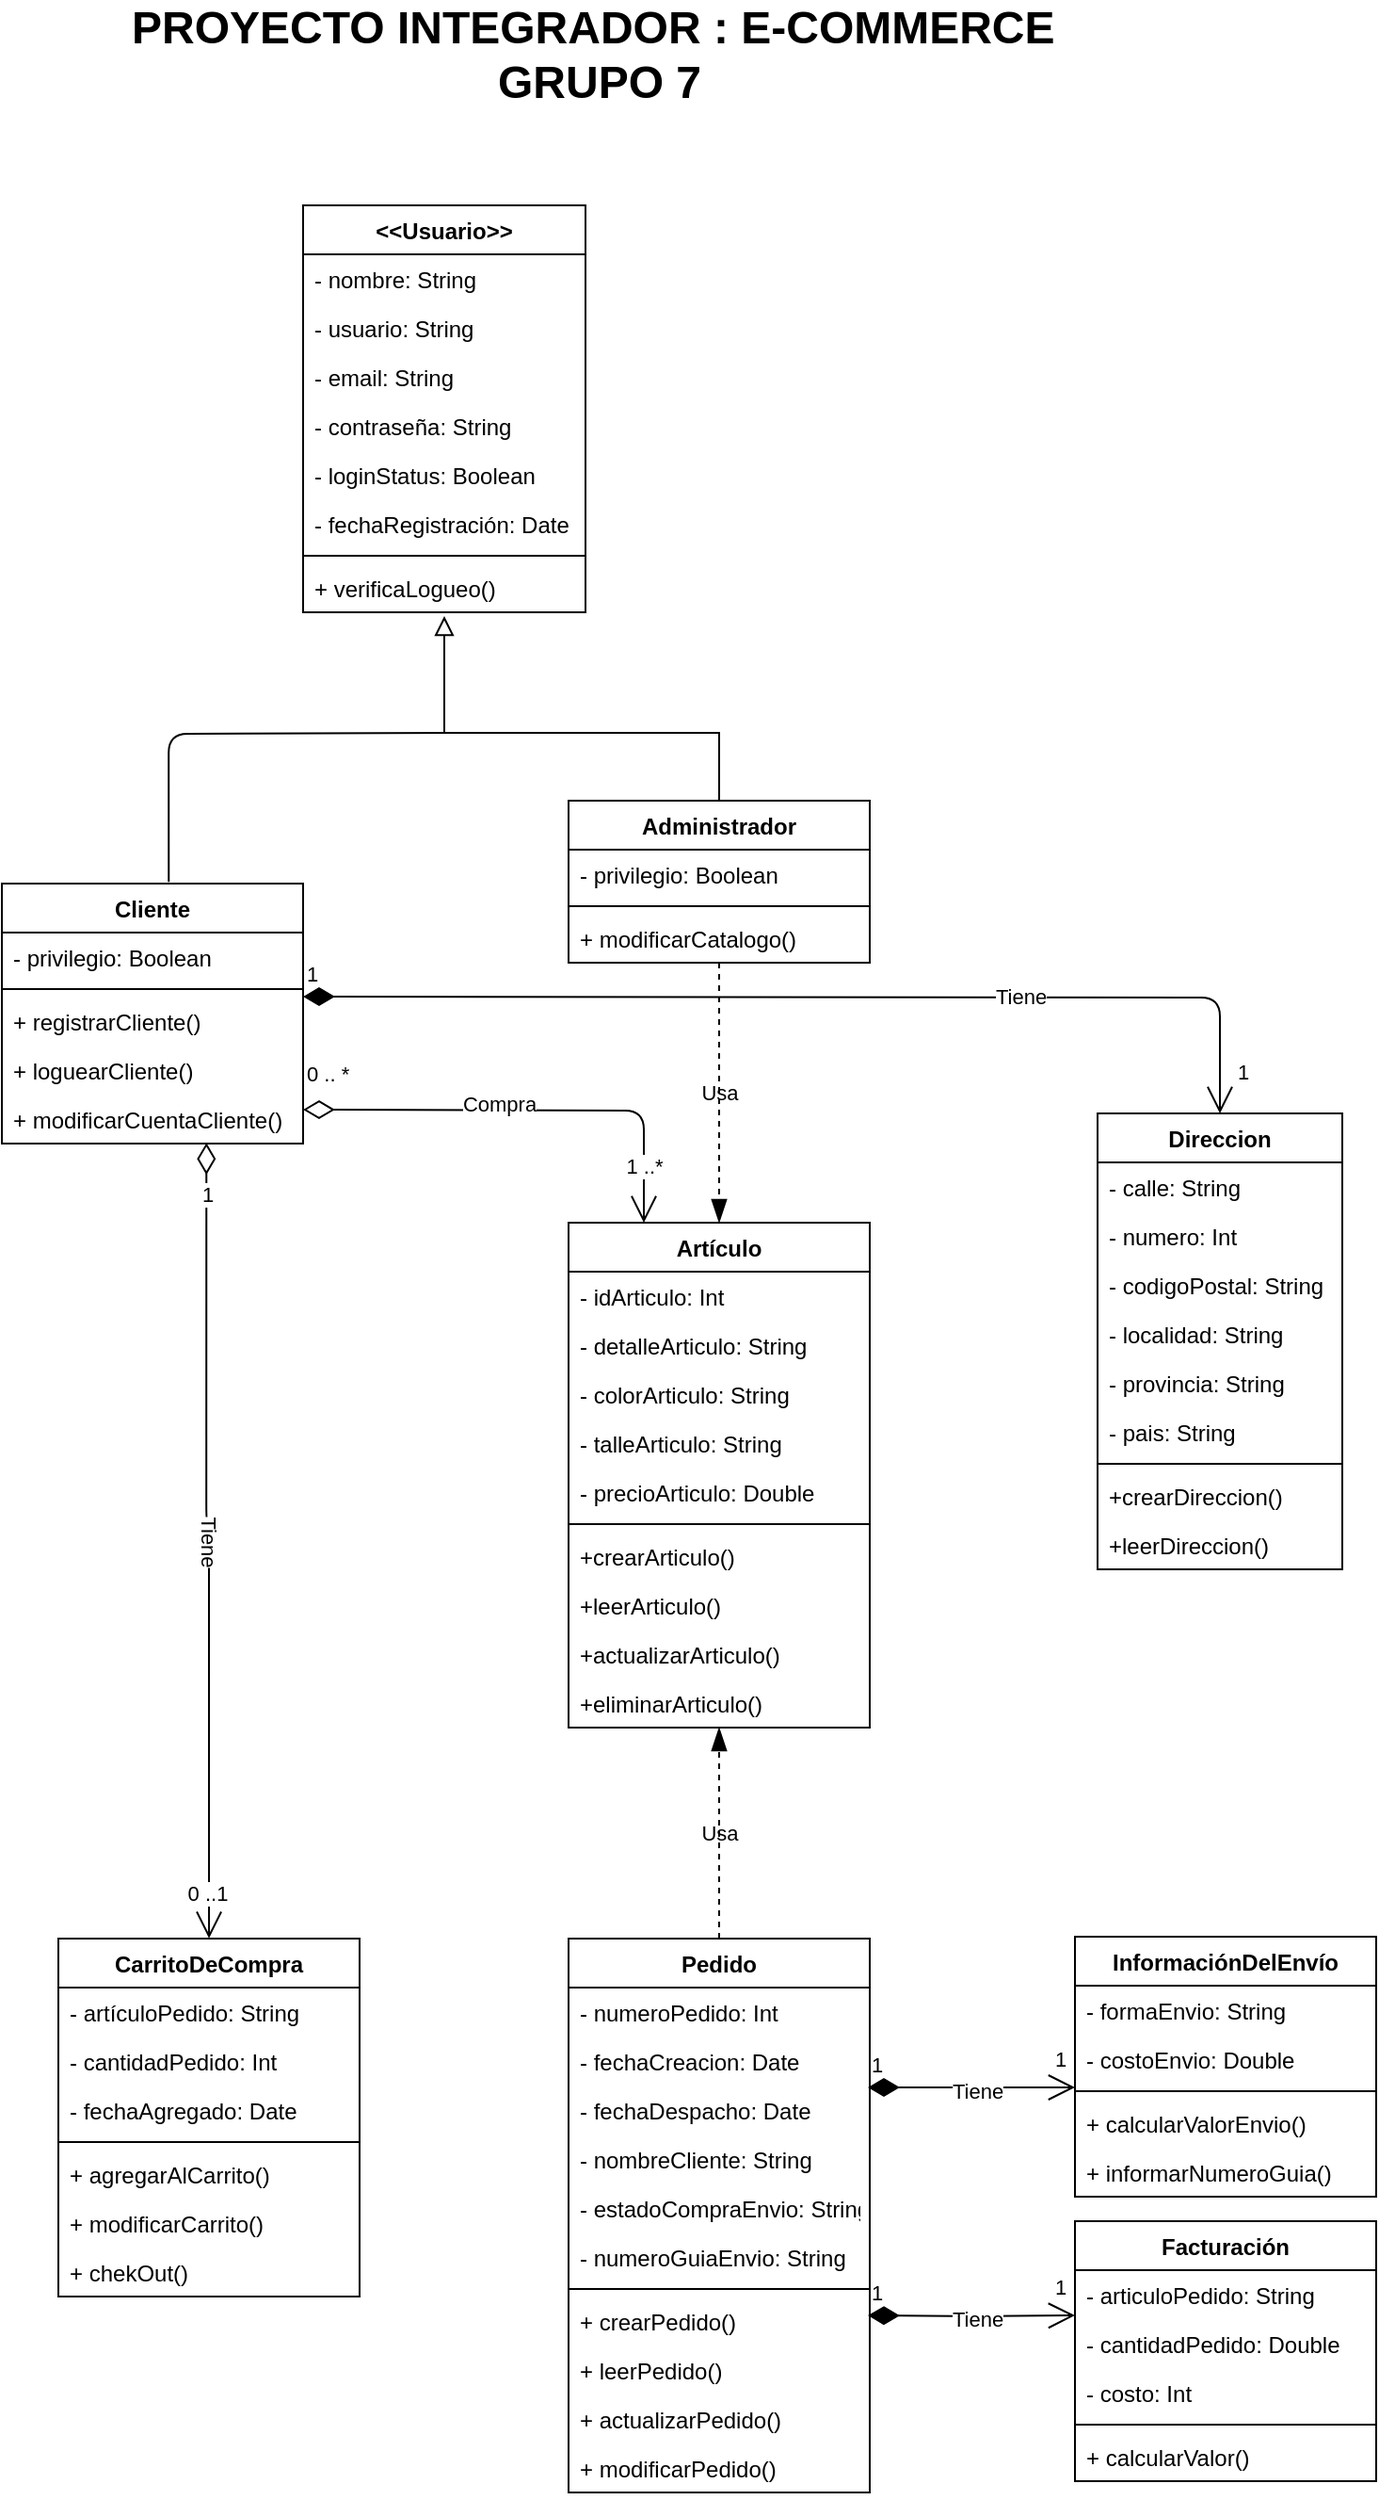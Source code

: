 <mxfile version="12.5.4" type="device"><diagram id="ciMFd6_CBrnLsRwzJrKy" name="Page-1"><mxGraphModel dx="723" dy="1201" grid="1" gridSize="10" guides="1" tooltips="1" connect="1" arrows="1" fold="1" page="1" pageScale="1" pageWidth="1169" pageHeight="826" math="0" shadow="0"><root><mxCell id="0"/><mxCell id="1" parent="0"/><mxCell id="z8vjfmseeXn0USBV1nfo-12" value="Cliente" style="swimlane;fontStyle=1;align=center;verticalAlign=top;childLayout=stackLayout;horizontal=1;startSize=26;horizontalStack=0;resizeParent=1;resizeParentMax=0;resizeLast=0;collapsible=1;marginBottom=0;" parent="1" vertex="1"><mxGeometry x="260" y="-200" width="160" height="138" as="geometry"/></mxCell><mxCell id="z8vjfmseeXn0USBV1nfo-16" value="- privilegio: Boolean" style="text;strokeColor=none;fillColor=none;align=left;verticalAlign=top;spacingLeft=4;spacingRight=4;overflow=hidden;rotatable=0;points=[[0,0.5],[1,0.5]];portConstraint=eastwest;" parent="z8vjfmseeXn0USBV1nfo-12" vertex="1"><mxGeometry y="26" width="160" height="26" as="geometry"/></mxCell><mxCell id="z8vjfmseeXn0USBV1nfo-14" value="" style="line;strokeWidth=1;fillColor=none;align=left;verticalAlign=middle;spacingTop=-1;spacingLeft=3;spacingRight=3;rotatable=0;labelPosition=right;points=[];portConstraint=eastwest;" parent="z8vjfmseeXn0USBV1nfo-12" vertex="1"><mxGeometry y="52" width="160" height="8" as="geometry"/></mxCell><mxCell id="z8vjfmseeXn0USBV1nfo-15" value="+ registrarCliente()" style="text;strokeColor=none;fillColor=none;align=left;verticalAlign=top;spacingLeft=4;spacingRight=4;overflow=hidden;rotatable=0;points=[[0,0.5],[1,0.5]];portConstraint=eastwest;" parent="z8vjfmseeXn0USBV1nfo-12" vertex="1"><mxGeometry y="60" width="160" height="26" as="geometry"/></mxCell><mxCell id="gzXGclxdogw32uuu3xl3-41" value="+ loguearCliente()" style="text;strokeColor=none;fillColor=none;align=left;verticalAlign=top;spacingLeft=4;spacingRight=4;overflow=hidden;rotatable=0;points=[[0,0.5],[1,0.5]];portConstraint=eastwest;" parent="z8vjfmseeXn0USBV1nfo-12" vertex="1"><mxGeometry y="86" width="160" height="26" as="geometry"/></mxCell><mxCell id="z8vjfmseeXn0USBV1nfo-21" value="+ modificarCuentaCliente()" style="text;strokeColor=none;fillColor=none;align=left;verticalAlign=top;spacingLeft=4;spacingRight=4;overflow=hidden;rotatable=0;points=[[0,0.5],[1,0.5]];portConstraint=eastwest;" parent="z8vjfmseeXn0USBV1nfo-12" vertex="1"><mxGeometry y="112" width="160" height="26" as="geometry"/></mxCell><mxCell id="z8vjfmseeXn0USBV1nfo-22" value="Administrador" style="swimlane;fontStyle=1;align=center;verticalAlign=top;childLayout=stackLayout;horizontal=1;startSize=26;horizontalStack=0;resizeParent=1;resizeParentMax=0;resizeLast=0;collapsible=1;marginBottom=0;" parent="1" vertex="1"><mxGeometry x="561" y="-244" width="160" height="86" as="geometry"/></mxCell><mxCell id="z8vjfmseeXn0USBV1nfo-23" value="- privilegio: Boolean" style="text;strokeColor=none;fillColor=none;align=left;verticalAlign=top;spacingLeft=4;spacingRight=4;overflow=hidden;rotatable=0;points=[[0,0.5],[1,0.5]];portConstraint=eastwest;" parent="z8vjfmseeXn0USBV1nfo-22" vertex="1"><mxGeometry y="26" width="160" height="26" as="geometry"/></mxCell><mxCell id="z8vjfmseeXn0USBV1nfo-24" value="" style="line;strokeWidth=1;fillColor=none;align=left;verticalAlign=middle;spacingTop=-1;spacingLeft=3;spacingRight=3;rotatable=0;labelPosition=right;points=[];portConstraint=eastwest;" parent="z8vjfmseeXn0USBV1nfo-22" vertex="1"><mxGeometry y="52" width="160" height="8" as="geometry"/></mxCell><mxCell id="z8vjfmseeXn0USBV1nfo-25" value="+ modificarCatalogo()" style="text;strokeColor=none;fillColor=none;align=left;verticalAlign=top;spacingLeft=4;spacingRight=4;overflow=hidden;rotatable=0;points=[[0,0.5],[1,0.5]];portConstraint=eastwest;" parent="z8vjfmseeXn0USBV1nfo-22" vertex="1"><mxGeometry y="60" width="160" height="26" as="geometry"/></mxCell><mxCell id="z8vjfmseeXn0USBV1nfo-27" value="Pedido" style="swimlane;fontStyle=1;align=center;verticalAlign=top;childLayout=stackLayout;horizontal=1;startSize=26;horizontalStack=0;resizeParent=1;resizeParentMax=0;resizeLast=0;collapsible=1;marginBottom=0;" parent="1" vertex="1"><mxGeometry x="561" y="360" width="160" height="294" as="geometry"/></mxCell><mxCell id="z8vjfmseeXn0USBV1nfo-28" value="- numeroPedido: Int" style="text;strokeColor=none;fillColor=none;align=left;verticalAlign=top;spacingLeft=4;spacingRight=4;overflow=hidden;rotatable=0;points=[[0,0.5],[1,0.5]];portConstraint=eastwest;" parent="z8vjfmseeXn0USBV1nfo-27" vertex="1"><mxGeometry y="26" width="160" height="26" as="geometry"/></mxCell><mxCell id="z8vjfmseeXn0USBV1nfo-31" value="- fechaCreacion: Date" style="text;strokeColor=none;fillColor=none;align=left;verticalAlign=top;spacingLeft=4;spacingRight=4;overflow=hidden;rotatable=0;points=[[0,0.5],[1,0.5]];portConstraint=eastwest;" parent="z8vjfmseeXn0USBV1nfo-27" vertex="1"><mxGeometry y="52" width="160" height="26" as="geometry"/></mxCell><mxCell id="z8vjfmseeXn0USBV1nfo-32" value="- fechaDespacho: Date" style="text;strokeColor=none;fillColor=none;align=left;verticalAlign=top;spacingLeft=4;spacingRight=4;overflow=hidden;rotatable=0;points=[[0,0.5],[1,0.5]];portConstraint=eastwest;" parent="z8vjfmseeXn0USBV1nfo-27" vertex="1"><mxGeometry y="78" width="160" height="26" as="geometry"/></mxCell><mxCell id="z8vjfmseeXn0USBV1nfo-33" value="- nombreCliente: String" style="text;strokeColor=none;fillColor=none;align=left;verticalAlign=top;spacingLeft=4;spacingRight=4;overflow=hidden;rotatable=0;points=[[0,0.5],[1,0.5]];portConstraint=eastwest;" parent="z8vjfmseeXn0USBV1nfo-27" vertex="1"><mxGeometry y="104" width="160" height="26" as="geometry"/></mxCell><mxCell id="z8vjfmseeXn0USBV1nfo-34" value="- estadoCompraEnvio: String" style="text;strokeColor=none;fillColor=none;align=left;verticalAlign=top;spacingLeft=4;spacingRight=4;overflow=hidden;rotatable=0;points=[[0,0.5],[1,0.5]];portConstraint=eastwest;" parent="z8vjfmseeXn0USBV1nfo-27" vertex="1"><mxGeometry y="130" width="160" height="26" as="geometry"/></mxCell><mxCell id="z8vjfmseeXn0USBV1nfo-35" value="- numeroGuiaEnvio: String" style="text;strokeColor=none;fillColor=none;align=left;verticalAlign=top;spacingLeft=4;spacingRight=4;overflow=hidden;rotatable=0;points=[[0,0.5],[1,0.5]];portConstraint=eastwest;" parent="z8vjfmseeXn0USBV1nfo-27" vertex="1"><mxGeometry y="156" width="160" height="26" as="geometry"/></mxCell><mxCell id="z8vjfmseeXn0USBV1nfo-29" value="" style="line;strokeWidth=1;fillColor=none;align=left;verticalAlign=middle;spacingTop=-1;spacingLeft=3;spacingRight=3;rotatable=0;labelPosition=right;points=[];portConstraint=eastwest;" parent="z8vjfmseeXn0USBV1nfo-27" vertex="1"><mxGeometry y="182" width="160" height="8" as="geometry"/></mxCell><mxCell id="z8vjfmseeXn0USBV1nfo-30" value="+ crearPedido()" style="text;strokeColor=none;fillColor=none;align=left;verticalAlign=top;spacingLeft=4;spacingRight=4;overflow=hidden;rotatable=0;points=[[0,0.5],[1,0.5]];portConstraint=eastwest;" parent="z8vjfmseeXn0USBV1nfo-27" vertex="1"><mxGeometry y="190" width="160" height="26" as="geometry"/></mxCell><mxCell id="oRKr5D76YfQL9CyraVDA-19" value="+ leerPedido()" style="text;strokeColor=none;fillColor=none;align=left;verticalAlign=top;spacingLeft=4;spacingRight=4;overflow=hidden;rotatable=0;points=[[0,0.5],[1,0.5]];portConstraint=eastwest;" vertex="1" parent="z8vjfmseeXn0USBV1nfo-27"><mxGeometry y="216" width="160" height="26" as="geometry"/></mxCell><mxCell id="oRKr5D76YfQL9CyraVDA-20" value="+ actualizarPedido()" style="text;strokeColor=none;fillColor=none;align=left;verticalAlign=top;spacingLeft=4;spacingRight=4;overflow=hidden;rotatable=0;points=[[0,0.5],[1,0.5]];portConstraint=eastwest;" vertex="1" parent="z8vjfmseeXn0USBV1nfo-27"><mxGeometry y="242" width="160" height="26" as="geometry"/></mxCell><mxCell id="oRKr5D76YfQL9CyraVDA-21" value="+ modificarPedido()" style="text;strokeColor=none;fillColor=none;align=left;verticalAlign=top;spacingLeft=4;spacingRight=4;overflow=hidden;rotatable=0;points=[[0,0.5],[1,0.5]];portConstraint=eastwest;" vertex="1" parent="z8vjfmseeXn0USBV1nfo-27"><mxGeometry y="268" width="160" height="26" as="geometry"/></mxCell><mxCell id="z8vjfmseeXn0USBV1nfo-36" value="InformaciónDelEnvío" style="swimlane;fontStyle=1;align=center;verticalAlign=top;childLayout=stackLayout;horizontal=1;startSize=26;horizontalStack=0;resizeParent=1;resizeParentMax=0;resizeLast=0;collapsible=1;marginBottom=0;" parent="1" vertex="1"><mxGeometry x="830" y="358.95" width="160" height="138" as="geometry"/></mxCell><mxCell id="z8vjfmseeXn0USBV1nfo-40" value="- formaEnvio: String" style="text;strokeColor=none;fillColor=none;align=left;verticalAlign=top;spacingLeft=4;spacingRight=4;overflow=hidden;rotatable=0;points=[[0,0.5],[1,0.5]];portConstraint=eastwest;" parent="z8vjfmseeXn0USBV1nfo-36" vertex="1"><mxGeometry y="26" width="160" height="26" as="geometry"/></mxCell><mxCell id="z8vjfmseeXn0USBV1nfo-41" value="- costoEnvio: Double" style="text;strokeColor=none;fillColor=none;align=left;verticalAlign=top;spacingLeft=4;spacingRight=4;overflow=hidden;rotatable=0;points=[[0,0.5],[1,0.5]];portConstraint=eastwest;" parent="z8vjfmseeXn0USBV1nfo-36" vertex="1"><mxGeometry y="52" width="160" height="26" as="geometry"/></mxCell><mxCell id="z8vjfmseeXn0USBV1nfo-38" value="" style="line;strokeWidth=1;fillColor=none;align=left;verticalAlign=middle;spacingTop=-1;spacingLeft=3;spacingRight=3;rotatable=0;labelPosition=right;points=[];portConstraint=eastwest;" parent="z8vjfmseeXn0USBV1nfo-36" vertex="1"><mxGeometry y="78" width="160" height="8" as="geometry"/></mxCell><mxCell id="z8vjfmseeXn0USBV1nfo-39" value="+ calcularValorEnvio()" style="text;strokeColor=none;fillColor=none;align=left;verticalAlign=top;spacingLeft=4;spacingRight=4;overflow=hidden;rotatable=0;points=[[0,0.5],[1,0.5]];portConstraint=eastwest;" parent="z8vjfmseeXn0USBV1nfo-36" vertex="1"><mxGeometry y="86" width="160" height="26" as="geometry"/></mxCell><mxCell id="gzXGclxdogw32uuu3xl3-47" value="+ informarNumeroGuia()" style="text;strokeColor=none;fillColor=none;align=left;verticalAlign=top;spacingLeft=4;spacingRight=4;overflow=hidden;rotatable=0;points=[[0,0.5],[1,0.5]];portConstraint=eastwest;" parent="z8vjfmseeXn0USBV1nfo-36" vertex="1"><mxGeometry y="112" width="160" height="26" as="geometry"/></mxCell><mxCell id="z8vjfmseeXn0USBV1nfo-43" value="Facturación" style="swimlane;fontStyle=1;align=center;verticalAlign=top;childLayout=stackLayout;horizontal=1;startSize=26;horizontalStack=0;resizeParent=1;resizeParentMax=0;resizeLast=0;collapsible=1;marginBottom=0;" parent="1" vertex="1"><mxGeometry x="830" y="510" width="160" height="138" as="geometry"/></mxCell><mxCell id="z8vjfmseeXn0USBV1nfo-47" value="- articuloPedido: String" style="text;strokeColor=none;fillColor=none;align=left;verticalAlign=top;spacingLeft=4;spacingRight=4;overflow=hidden;rotatable=0;points=[[0,0.5],[1,0.5]];portConstraint=eastwest;" parent="z8vjfmseeXn0USBV1nfo-43" vertex="1"><mxGeometry y="26" width="160" height="26" as="geometry"/></mxCell><mxCell id="z8vjfmseeXn0USBV1nfo-48" value="- cantidadPedido: Double" style="text;strokeColor=none;fillColor=none;align=left;verticalAlign=top;spacingLeft=4;spacingRight=4;overflow=hidden;rotatable=0;points=[[0,0.5],[1,0.5]];portConstraint=eastwest;" parent="z8vjfmseeXn0USBV1nfo-43" vertex="1"><mxGeometry y="52" width="160" height="26" as="geometry"/></mxCell><mxCell id="z8vjfmseeXn0USBV1nfo-49" value="- costo: Int" style="text;strokeColor=none;fillColor=none;align=left;verticalAlign=top;spacingLeft=4;spacingRight=4;overflow=hidden;rotatable=0;points=[[0,0.5],[1,0.5]];portConstraint=eastwest;" parent="z8vjfmseeXn0USBV1nfo-43" vertex="1"><mxGeometry y="78" width="160" height="26" as="geometry"/></mxCell><mxCell id="z8vjfmseeXn0USBV1nfo-45" value="" style="line;strokeWidth=1;fillColor=none;align=left;verticalAlign=middle;spacingTop=-1;spacingLeft=3;spacingRight=3;rotatable=0;labelPosition=right;points=[];portConstraint=eastwest;" parent="z8vjfmseeXn0USBV1nfo-43" vertex="1"><mxGeometry y="104" width="160" height="8" as="geometry"/></mxCell><mxCell id="z8vjfmseeXn0USBV1nfo-46" value="+ calcularValor()" style="text;strokeColor=none;fillColor=none;align=left;verticalAlign=top;spacingLeft=4;spacingRight=4;overflow=hidden;rotatable=0;points=[[0,0.5],[1,0.5]];portConstraint=eastwest;" parent="z8vjfmseeXn0USBV1nfo-43" vertex="1"><mxGeometry y="112" width="160" height="26" as="geometry"/></mxCell><mxCell id="z8vjfmseeXn0USBV1nfo-51" value="CarritoDeCompra" style="swimlane;fontStyle=1;align=center;verticalAlign=top;childLayout=stackLayout;horizontal=1;startSize=26;horizontalStack=0;resizeParent=1;resizeParentMax=0;resizeLast=0;collapsible=1;marginBottom=0;" parent="1" vertex="1"><mxGeometry x="290" y="360" width="160" height="190" as="geometry"/></mxCell><mxCell id="z8vjfmseeXn0USBV1nfo-62" value="- artículoPedido: String" style="text;strokeColor=none;fillColor=none;align=left;verticalAlign=top;spacingLeft=4;spacingRight=4;overflow=hidden;rotatable=0;points=[[0,0.5],[1,0.5]];portConstraint=eastwest;" parent="z8vjfmseeXn0USBV1nfo-51" vertex="1"><mxGeometry y="26" width="160" height="26" as="geometry"/></mxCell><mxCell id="z8vjfmseeXn0USBV1nfo-63" value="- cantidadPedido: Int" style="text;strokeColor=none;fillColor=none;align=left;verticalAlign=top;spacingLeft=4;spacingRight=4;overflow=hidden;rotatable=0;points=[[0,0.5],[1,0.5]];portConstraint=eastwest;" parent="z8vjfmseeXn0USBV1nfo-51" vertex="1"><mxGeometry y="52" width="160" height="26" as="geometry"/></mxCell><mxCell id="z8vjfmseeXn0USBV1nfo-64" value="- fechaAgregado: Date " style="text;strokeColor=none;fillColor=none;align=left;verticalAlign=top;spacingLeft=4;spacingRight=4;overflow=hidden;rotatable=0;points=[[0,0.5],[1,0.5]];portConstraint=eastwest;" parent="z8vjfmseeXn0USBV1nfo-51" vertex="1"><mxGeometry y="78" width="160" height="26" as="geometry"/></mxCell><mxCell id="z8vjfmseeXn0USBV1nfo-53" value="" style="line;strokeWidth=1;fillColor=none;align=left;verticalAlign=middle;spacingTop=-1;spacingLeft=3;spacingRight=3;rotatable=0;labelPosition=right;points=[];portConstraint=eastwest;" parent="z8vjfmseeXn0USBV1nfo-51" vertex="1"><mxGeometry y="104" width="160" height="8" as="geometry"/></mxCell><mxCell id="z8vjfmseeXn0USBV1nfo-54" value="+ agregarAlCarrito()" style="text;strokeColor=none;fillColor=none;align=left;verticalAlign=top;spacingLeft=4;spacingRight=4;overflow=hidden;rotatable=0;points=[[0,0.5],[1,0.5]];portConstraint=eastwest;" parent="z8vjfmseeXn0USBV1nfo-51" vertex="1"><mxGeometry y="112" width="160" height="26" as="geometry"/></mxCell><mxCell id="z8vjfmseeXn0USBV1nfo-66" value="+ modificarCarrito()" style="text;strokeColor=none;fillColor=none;align=left;verticalAlign=top;spacingLeft=4;spacingRight=4;overflow=hidden;rotatable=0;points=[[0,0.5],[1,0.5]];portConstraint=eastwest;" parent="z8vjfmseeXn0USBV1nfo-51" vertex="1"><mxGeometry y="138" width="160" height="26" as="geometry"/></mxCell><mxCell id="z8vjfmseeXn0USBV1nfo-65" value="+ chekOut()" style="text;strokeColor=none;fillColor=none;align=left;verticalAlign=top;spacingLeft=4;spacingRight=4;overflow=hidden;rotatable=0;points=[[0,0.5],[1,0.5]];portConstraint=eastwest;" parent="z8vjfmseeXn0USBV1nfo-51" vertex="1"><mxGeometry y="164" width="160" height="26" as="geometry"/></mxCell><mxCell id="gzXGclxdogw32uuu3xl3-5" value="Direccion" style="swimlane;fontStyle=1;align=center;verticalAlign=top;childLayout=stackLayout;horizontal=1;startSize=26;horizontalStack=0;resizeParent=1;resizeParentMax=0;resizeLast=0;collapsible=1;marginBottom=0;" parent="1" vertex="1"><mxGeometry x="842" y="-78" width="130" height="242" as="geometry"/></mxCell><mxCell id="gzXGclxdogw32uuu3xl3-6" value="- calle: String" style="text;strokeColor=none;fillColor=none;align=left;verticalAlign=top;spacingLeft=4;spacingRight=4;overflow=hidden;rotatable=0;points=[[0,0.5],[1,0.5]];portConstraint=eastwest;" parent="gzXGclxdogw32uuu3xl3-5" vertex="1"><mxGeometry y="26" width="130" height="26" as="geometry"/></mxCell><mxCell id="gzXGclxdogw32uuu3xl3-9" value="- numero: Int" style="text;strokeColor=none;fillColor=none;align=left;verticalAlign=top;spacingLeft=4;spacingRight=4;overflow=hidden;rotatable=0;points=[[0,0.5],[1,0.5]];portConstraint=eastwest;" parent="gzXGclxdogw32uuu3xl3-5" vertex="1"><mxGeometry y="52" width="130" height="26" as="geometry"/></mxCell><mxCell id="gzXGclxdogw32uuu3xl3-10" value="- codigoPostal: String" style="text;strokeColor=none;fillColor=none;align=left;verticalAlign=top;spacingLeft=4;spacingRight=4;overflow=hidden;rotatable=0;points=[[0,0.5],[1,0.5]];portConstraint=eastwest;" parent="gzXGclxdogw32uuu3xl3-5" vertex="1"><mxGeometry y="78" width="130" height="26" as="geometry"/></mxCell><mxCell id="gzXGclxdogw32uuu3xl3-11" value="- localidad: String" style="text;strokeColor=none;fillColor=none;align=left;verticalAlign=top;spacingLeft=4;spacingRight=4;overflow=hidden;rotatable=0;points=[[0,0.5],[1,0.5]];portConstraint=eastwest;" parent="gzXGclxdogw32uuu3xl3-5" vertex="1"><mxGeometry y="104" width="130" height="26" as="geometry"/></mxCell><mxCell id="gzXGclxdogw32uuu3xl3-12" value="- provincia: String" style="text;strokeColor=none;fillColor=none;align=left;verticalAlign=top;spacingLeft=4;spacingRight=4;overflow=hidden;rotatable=0;points=[[0,0.5],[1,0.5]];portConstraint=eastwest;" parent="gzXGclxdogw32uuu3xl3-5" vertex="1"><mxGeometry y="130" width="130" height="26" as="geometry"/></mxCell><mxCell id="gzXGclxdogw32uuu3xl3-13" value="- pais: String" style="text;strokeColor=none;fillColor=none;align=left;verticalAlign=top;spacingLeft=4;spacingRight=4;overflow=hidden;rotatable=0;points=[[0,0.5],[1,0.5]];portConstraint=eastwest;" parent="gzXGclxdogw32uuu3xl3-5" vertex="1"><mxGeometry y="156" width="130" height="26" as="geometry"/></mxCell><mxCell id="gzXGclxdogw32uuu3xl3-7" value="" style="line;strokeWidth=1;fillColor=none;align=left;verticalAlign=middle;spacingTop=-1;spacingLeft=3;spacingRight=3;rotatable=0;labelPosition=right;points=[];portConstraint=eastwest;" parent="gzXGclxdogw32uuu3xl3-5" vertex="1"><mxGeometry y="182" width="130" height="8" as="geometry"/></mxCell><mxCell id="gzXGclxdogw32uuu3xl3-8" value="+crearDireccion()" style="text;strokeColor=none;fillColor=none;align=left;verticalAlign=top;spacingLeft=4;spacingRight=4;overflow=hidden;rotatable=0;points=[[0,0.5],[1,0.5]];portConstraint=eastwest;" parent="gzXGclxdogw32uuu3xl3-5" vertex="1"><mxGeometry y="190" width="130" height="26" as="geometry"/></mxCell><mxCell id="oRKr5D76YfQL9CyraVDA-13" value="+leerDireccion()" style="text;strokeColor=none;fillColor=none;align=left;verticalAlign=top;spacingLeft=4;spacingRight=4;overflow=hidden;rotatable=0;points=[[0,0.5],[1,0.5]];portConstraint=eastwest;" vertex="1" parent="gzXGclxdogw32uuu3xl3-5"><mxGeometry y="216" width="130" height="26" as="geometry"/></mxCell><mxCell id="gzXGclxdogw32uuu3xl3-18" value="Extends" style="endArrow=block;endSize=8;endFill=0;strokeColor=#000000;fontColor=none;shadow=0;horizontal=0;verticalAlign=top;labelBackgroundColor=none;noLabel=1;startSize=1;jumpStyle=none;rounded=0;" parent="1" source="z8vjfmseeXn0USBV1nfo-22" edge="1"><mxGeometry x="1" y="164" width="160" relative="1" as="geometry"><mxPoint x="386" y="141.579" as="sourcePoint"/><mxPoint x="495" y="-342" as="targetPoint"/><mxPoint x="-2" y="-1" as="offset"/><Array as="points"><mxPoint x="641" y="-280"/><mxPoint x="495" y="-280"/></Array></mxGeometry></mxCell><mxCell id="gzXGclxdogw32uuu3xl3-21" value="Artículo" style="swimlane;fontStyle=1;align=center;verticalAlign=top;childLayout=stackLayout;horizontal=1;startSize=26;horizontalStack=0;resizeParent=1;resizeParentMax=0;resizeLast=0;collapsible=1;marginBottom=0;fontColor=#000000;html=0;" parent="1" vertex="1"><mxGeometry x="561" y="-20" width="160" height="268" as="geometry"/></mxCell><mxCell id="gzXGclxdogw32uuu3xl3-22" value="- idArticulo: Int" style="text;strokeColor=none;fillColor=none;align=left;verticalAlign=top;spacingLeft=4;spacingRight=4;overflow=hidden;rotatable=0;points=[[0,0.5],[1,0.5]];portConstraint=eastwest;" parent="gzXGclxdogw32uuu3xl3-21" vertex="1"><mxGeometry y="26" width="160" height="26" as="geometry"/></mxCell><mxCell id="gzXGclxdogw32uuu3xl3-32" value="- detalleArticulo: String" style="text;strokeColor=none;fillColor=none;align=left;verticalAlign=top;spacingLeft=4;spacingRight=4;overflow=hidden;rotatable=0;points=[[0,0.5],[1,0.5]];portConstraint=eastwest;" parent="gzXGclxdogw32uuu3xl3-21" vertex="1"><mxGeometry y="52" width="160" height="26" as="geometry"/></mxCell><mxCell id="gzXGclxdogw32uuu3xl3-38" value="- colorArticulo: String" style="text;strokeColor=none;fillColor=none;align=left;verticalAlign=top;spacingLeft=4;spacingRight=4;overflow=hidden;rotatable=0;points=[[0,0.5],[1,0.5]];portConstraint=eastwest;" parent="gzXGclxdogw32uuu3xl3-21" vertex="1"><mxGeometry y="78" width="160" height="26" as="geometry"/></mxCell><mxCell id="gzXGclxdogw32uuu3xl3-37" value="- talleArticulo: String" style="text;strokeColor=none;fillColor=none;align=left;verticalAlign=top;spacingLeft=4;spacingRight=4;overflow=hidden;rotatable=0;points=[[0,0.5],[1,0.5]];portConstraint=eastwest;" parent="gzXGclxdogw32uuu3xl3-21" vertex="1"><mxGeometry y="104" width="160" height="26" as="geometry"/></mxCell><mxCell id="gzXGclxdogw32uuu3xl3-35" value="- precioArticulo: Double" style="text;strokeColor=none;fillColor=none;align=left;verticalAlign=top;spacingLeft=4;spacingRight=4;overflow=hidden;rotatable=0;points=[[0,0.5],[1,0.5]];portConstraint=eastwest;" parent="gzXGclxdogw32uuu3xl3-21" vertex="1"><mxGeometry y="130" width="160" height="26" as="geometry"/></mxCell><mxCell id="gzXGclxdogw32uuu3xl3-23" value="" style="line;strokeWidth=1;fillColor=none;align=left;verticalAlign=middle;spacingTop=-1;spacingLeft=3;spacingRight=3;rotatable=0;labelPosition=right;points=[];portConstraint=eastwest;" parent="gzXGclxdogw32uuu3xl3-21" vertex="1"><mxGeometry y="156" width="160" height="8" as="geometry"/></mxCell><mxCell id="oRKr5D76YfQL9CyraVDA-6" value="+crearArticulo()" style="text;strokeColor=none;fillColor=none;align=left;verticalAlign=top;spacingLeft=4;spacingRight=4;overflow=hidden;rotatable=0;points=[[0,0.5],[1,0.5]];portConstraint=eastwest;" vertex="1" parent="gzXGclxdogw32uuu3xl3-21"><mxGeometry y="164" width="160" height="26" as="geometry"/></mxCell><mxCell id="oRKr5D76YfQL9CyraVDA-7" value="+leerArticulo()" style="text;strokeColor=none;fillColor=none;align=left;verticalAlign=top;spacingLeft=4;spacingRight=4;overflow=hidden;rotatable=0;points=[[0,0.5],[1,0.5]];portConstraint=eastwest;" vertex="1" parent="gzXGclxdogw32uuu3xl3-21"><mxGeometry y="190" width="160" height="26" as="geometry"/></mxCell><mxCell id="oRKr5D76YfQL9CyraVDA-8" value="+actualizarArticulo()" style="text;strokeColor=none;fillColor=none;align=left;verticalAlign=top;spacingLeft=4;spacingRight=4;overflow=hidden;rotatable=0;points=[[0,0.5],[1,0.5]];portConstraint=eastwest;" vertex="1" parent="gzXGclxdogw32uuu3xl3-21"><mxGeometry y="216" width="160" height="26" as="geometry"/></mxCell><mxCell id="oRKr5D76YfQL9CyraVDA-9" value="+eliminarArticulo()" style="text;strokeColor=none;fillColor=none;align=left;verticalAlign=top;spacingLeft=4;spacingRight=4;overflow=hidden;rotatable=0;points=[[0,0.5],[1,0.5]];portConstraint=eastwest;" vertex="1" parent="gzXGclxdogw32uuu3xl3-21"><mxGeometry y="242" width="160" height="26" as="geometry"/></mxCell><mxCell id="gzXGclxdogw32uuu3xl3-39" value="Usa" style="endArrow=blockThin;endSize=10;dashed=1;html=1;shadow=0;labelBackgroundColor=none;strokeColor=#000000;fontColor=#000000;endFill=1;" parent="1" source="z8vjfmseeXn0USBV1nfo-27" target="gzXGclxdogw32uuu3xl3-21" edge="1"><mxGeometry width="160" relative="1" as="geometry"><mxPoint x="540" y="530" as="sourcePoint"/><mxPoint x="310" y="610" as="targetPoint"/></mxGeometry></mxCell><mxCell id="gzXGclxdogw32uuu3xl3-49" value="Usa" style="endArrow=blockThin;endSize=10;dashed=1;html=1;shadow=0;labelBackgroundColor=none;strokeColor=#000000;fontColor=#000000;endFill=1;" parent="1" source="z8vjfmseeXn0USBV1nfo-22" target="gzXGclxdogw32uuu3xl3-21" edge="1"><mxGeometry width="160" relative="1" as="geometry"><mxPoint x="615.795" y="260" as="sourcePoint"/><mxPoint x="649.717" y="180" as="targetPoint"/></mxGeometry></mxCell><mxCell id="z8vjfmseeXn0USBV1nfo-5" value="&lt;&lt;Usuario&gt;&gt;" style="swimlane;fontStyle=1;align=center;verticalAlign=top;childLayout=stackLayout;horizontal=1;startSize=26;horizontalStack=0;resizeParent=1;resizeParentMax=0;resizeLast=0;collapsible=1;marginBottom=0;" parent="1" vertex="1"><mxGeometry x="420" y="-560" width="150" height="216" as="geometry"><mxRectangle width="110" height="26" as="alternateBounds"/></mxGeometry></mxCell><mxCell id="oRKr5D76YfQL9CyraVDA-12" value="- nombre: String" style="text;strokeColor=none;fillColor=none;align=left;verticalAlign=top;spacingLeft=4;spacingRight=4;overflow=hidden;rotatable=0;points=[[0,0.5],[1,0.5]];portConstraint=eastwest;" vertex="1" parent="z8vjfmseeXn0USBV1nfo-5"><mxGeometry y="26" width="150" height="26" as="geometry"/></mxCell><mxCell id="z8vjfmseeXn0USBV1nfo-6" value="- usuario: String" style="text;strokeColor=none;fillColor=none;align=left;verticalAlign=top;spacingLeft=4;spacingRight=4;overflow=hidden;rotatable=0;points=[[0,0.5],[1,0.5]];portConstraint=eastwest;" parent="z8vjfmseeXn0USBV1nfo-5" vertex="1"><mxGeometry y="52" width="150" height="26" as="geometry"/></mxCell><mxCell id="gzXGclxdogw32uuu3xl3-1" value="- email: String" style="text;strokeColor=none;fillColor=none;align=left;verticalAlign=top;spacingLeft=4;spacingRight=4;overflow=hidden;rotatable=0;points=[[0,0.5],[1,0.5]];portConstraint=eastwest;" parent="z8vjfmseeXn0USBV1nfo-5" vertex="1"><mxGeometry y="78" width="150" height="26" as="geometry"/></mxCell><mxCell id="z8vjfmseeXn0USBV1nfo-9" value="- contraseña: String" style="text;strokeColor=none;fillColor=none;align=left;verticalAlign=top;spacingLeft=4;spacingRight=4;overflow=hidden;rotatable=0;points=[[0,0.5],[1,0.5]];portConstraint=eastwest;" parent="z8vjfmseeXn0USBV1nfo-5" vertex="1"><mxGeometry y="104" width="150" height="26" as="geometry"/></mxCell><mxCell id="z8vjfmseeXn0USBV1nfo-11" value="- loginStatus: Boolean" style="text;strokeColor=none;fillColor=none;align=left;verticalAlign=top;spacingLeft=4;spacingRight=4;overflow=hidden;rotatable=0;points=[[0,0.5],[1,0.5]];portConstraint=eastwest;" parent="z8vjfmseeXn0USBV1nfo-5" vertex="1"><mxGeometry y="130" width="150" height="26" as="geometry"/></mxCell><mxCell id="z8vjfmseeXn0USBV1nfo-10" value="- fechaRegistración: Date" style="text;strokeColor=none;fillColor=none;align=left;verticalAlign=top;spacingLeft=4;spacingRight=4;overflow=hidden;rotatable=0;points=[[0,0.5],[1,0.5]];portConstraint=eastwest;" parent="z8vjfmseeXn0USBV1nfo-5" vertex="1"><mxGeometry y="156" width="150" height="26" as="geometry"/></mxCell><mxCell id="z8vjfmseeXn0USBV1nfo-7" value="" style="line;strokeWidth=1;fillColor=none;align=left;verticalAlign=middle;spacingTop=-1;spacingLeft=3;spacingRight=3;rotatable=0;labelPosition=right;points=[];portConstraint=eastwest;" parent="z8vjfmseeXn0USBV1nfo-5" vertex="1"><mxGeometry y="182" width="150" height="8" as="geometry"/></mxCell><mxCell id="z8vjfmseeXn0USBV1nfo-8" value="+ verificaLogueo()" style="text;strokeColor=none;fillColor=none;align=left;verticalAlign=top;spacingLeft=4;spacingRight=4;overflow=hidden;rotatable=0;points=[[0,0.5],[1,0.5]];portConstraint=eastwest;" parent="z8vjfmseeXn0USBV1nfo-5" vertex="1"><mxGeometry y="190" width="150" height="26" as="geometry"/></mxCell><mxCell id="oRKr5D76YfQL9CyraVDA-22" value="PROYECTO INTEGRADOR : E-COMMERCE&amp;nbsp; GRUPO 7" style="text;html=1;strokeColor=none;fillColor=none;align=center;verticalAlign=middle;whiteSpace=wrap;rounded=0;fontSize=24;fontStyle=1" vertex="1" parent="1"><mxGeometry x="320" y="-650" width="515" height="20" as="geometry"/></mxCell><mxCell id="oRKr5D76YfQL9CyraVDA-29" value="1" style="endArrow=open;html=1;endSize=12;startArrow=diamondThin;startSize=14;startFill=1;edgeStyle=orthogonalEdgeStyle;align=left;verticalAlign=bottom;fontSize=11;entryX=0.5;entryY=0;entryDx=0;entryDy=0;" edge="1" parent="1" target="gzXGclxdogw32uuu3xl3-5"><mxGeometry x="-1" y="3" relative="1" as="geometry"><mxPoint x="420" y="-140" as="sourcePoint"/><mxPoint x="610" y="-140" as="targetPoint"/></mxGeometry></mxCell><mxCell id="oRKr5D76YfQL9CyraVDA-31" value="Tiene" style="text;html=1;align=center;verticalAlign=middle;resizable=0;points=[];labelBackgroundColor=#ffffff;fontSize=11;" vertex="1" connectable="0" parent="oRKr5D76YfQL9CyraVDA-29"><mxGeometry x="0.39" y="1" relative="1" as="geometry"><mxPoint as="offset"/></mxGeometry></mxCell><mxCell id="oRKr5D76YfQL9CyraVDA-36" value="0 .. *" style="endArrow=open;html=1;endSize=12;startArrow=diamondThin;startSize=14;startFill=0;edgeStyle=orthogonalEdgeStyle;align=left;verticalAlign=bottom;fontSize=11;entryX=0.25;entryY=0;entryDx=0;entryDy=0;" edge="1" parent="1" target="gzXGclxdogw32uuu3xl3-21"><mxGeometry x="-1.0" y="10" relative="1" as="geometry"><mxPoint x="420" y="-80" as="sourcePoint"/><mxPoint x="580" y="-80" as="targetPoint"/><mxPoint as="offset"/></mxGeometry></mxCell><mxCell id="oRKr5D76YfQL9CyraVDA-38" value="Compra" style="text;html=1;align=center;verticalAlign=middle;resizable=0;points=[];labelBackgroundColor=#ffffff;fontSize=11;" vertex="1" connectable="0" parent="oRKr5D76YfQL9CyraVDA-36"><mxGeometry x="-0.137" y="4" relative="1" as="geometry"><mxPoint as="offset"/></mxGeometry></mxCell><mxCell id="oRKr5D76YfQL9CyraVDA-41" value="1 ..*" style="text;html=1;align=center;verticalAlign=middle;resizable=0;points=[];labelBackgroundColor=#ffffff;fontSize=11;" vertex="1" connectable="0" parent="oRKr5D76YfQL9CyraVDA-36"><mxGeometry x="0.904" relative="1" as="geometry"><mxPoint y="-18.43" as="offset"/></mxGeometry></mxCell><mxCell id="oRKr5D76YfQL9CyraVDA-42" value="" style="endArrow=open;html=1;endSize=12;startArrow=diamondThin;startSize=14;startFill=0;edgeStyle=orthogonalEdgeStyle;align=left;verticalAlign=bottom;fontSize=11;exitX=0.679;exitY=0.988;exitDx=0;exitDy=0;exitPerimeter=0;" edge="1" parent="1" source="z8vjfmseeXn0USBV1nfo-21"><mxGeometry x="-1" y="3" relative="1" as="geometry"><mxPoint x="360.03" y="89.9" as="sourcePoint"/><mxPoint x="370.03" y="359.9" as="targetPoint"/><Array as="points"><mxPoint x="369" y="140"/><mxPoint x="370" y="140"/></Array></mxGeometry></mxCell><mxCell id="oRKr5D76YfQL9CyraVDA-43" value="Tiene" style="text;html=1;align=center;verticalAlign=middle;resizable=0;points=[];labelBackgroundColor=#ffffff;fontSize=11;rotation=90;" vertex="1" connectable="0" parent="oRKr5D76YfQL9CyraVDA-42"><mxGeometry x="0.068" y="3" relative="1" as="geometry"><mxPoint x="-2.97" y="-13.52" as="offset"/></mxGeometry></mxCell><mxCell id="oRKr5D76YfQL9CyraVDA-44" value="1" style="text;html=1;align=center;verticalAlign=middle;resizable=0;points=[];labelBackgroundColor=#ffffff;fontSize=11;" vertex="1" connectable="0" parent="oRKr5D76YfQL9CyraVDA-42"><mxGeometry x="-0.87" relative="1" as="geometry"><mxPoint as="offset"/></mxGeometry></mxCell><mxCell id="oRKr5D76YfQL9CyraVDA-45" value="0 ..1" style="text;html=1;align=center;verticalAlign=middle;resizable=0;points=[];labelBackgroundColor=#ffffff;fontSize=11;" vertex="1" connectable="0" parent="oRKr5D76YfQL9CyraVDA-42"><mxGeometry x="0.883" y="-1" relative="1" as="geometry"><mxPoint as="offset"/></mxGeometry></mxCell><mxCell id="oRKr5D76YfQL9CyraVDA-46" value="1" style="endArrow=open;html=1;endSize=12;startArrow=diamondThin;startSize=14;startFill=1;edgeStyle=orthogonalEdgeStyle;align=left;verticalAlign=bottom;fontSize=11;entryX=0;entryY=0.923;entryDx=0;entryDy=0;entryPerimeter=0;" edge="1" parent="1" target="z8vjfmseeXn0USBV1nfo-47"><mxGeometry x="-1" y="3" relative="1" as="geometry"><mxPoint x="720" y="560" as="sourcePoint"/><mxPoint x="800" y="560" as="targetPoint"/></mxGeometry></mxCell><mxCell id="oRKr5D76YfQL9CyraVDA-47" value="Tiene" style="text;html=1;align=center;verticalAlign=middle;resizable=0;points=[];labelBackgroundColor=#ffffff;fontSize=11;" vertex="1" connectable="0" parent="oRKr5D76YfQL9CyraVDA-46"><mxGeometry x="0.199" relative="1" as="geometry"><mxPoint x="-8.1" y="2" as="offset"/></mxGeometry></mxCell><mxCell id="oRKr5D76YfQL9CyraVDA-48" value="1" style="text;html=1;align=center;verticalAlign=middle;resizable=0;points=[];labelBackgroundColor=#ffffff;fontSize=11;" vertex="1" connectable="0" parent="oRKr5D76YfQL9CyraVDA-46"><mxGeometry x="0.755" relative="1" as="geometry"><mxPoint x="5.33" y="-15.03" as="offset"/></mxGeometry></mxCell><mxCell id="oRKr5D76YfQL9CyraVDA-49" value="1" style="endArrow=open;html=1;endSize=12;startArrow=diamondThin;startSize=14;startFill=1;edgeStyle=orthogonalEdgeStyle;align=left;verticalAlign=bottom;fontSize=11;entryX=0;entryY=0.923;entryDx=0;entryDy=0;entryPerimeter=0;" edge="1" parent="1"><mxGeometry x="-1" y="3" relative="1" as="geometry"><mxPoint x="720" y="439" as="sourcePoint"/><mxPoint x="830" y="438.998" as="targetPoint"/></mxGeometry></mxCell><mxCell id="oRKr5D76YfQL9CyraVDA-50" value="Tiene" style="text;html=1;align=center;verticalAlign=middle;resizable=0;points=[];labelBackgroundColor=#ffffff;fontSize=11;" vertex="1" connectable="0" parent="oRKr5D76YfQL9CyraVDA-49"><mxGeometry x="0.199" relative="1" as="geometry"><mxPoint x="-8.1" y="2" as="offset"/></mxGeometry></mxCell><mxCell id="oRKr5D76YfQL9CyraVDA-51" value="1" style="text;html=1;align=center;verticalAlign=middle;resizable=0;points=[];labelBackgroundColor=#ffffff;fontSize=11;" vertex="1" connectable="0" parent="oRKr5D76YfQL9CyraVDA-49"><mxGeometry x="0.755" relative="1" as="geometry"><mxPoint x="5.33" y="-15.03" as="offset"/></mxGeometry></mxCell><mxCell id="oRKr5D76YfQL9CyraVDA-56" value="" style="endArrow=none;html=1;edgeStyle=orthogonalEdgeStyle;fontSize=11;entryX=0.554;entryY=-0.006;entryDx=0;entryDy=0;entryPerimeter=0;" edge="1" parent="1" target="z8vjfmseeXn0USBV1nfo-12"><mxGeometry relative="1" as="geometry"><mxPoint x="500" y="-280" as="sourcePoint"/><mxPoint x="350" y="-210" as="targetPoint"/></mxGeometry></mxCell><mxCell id="oRKr5D76YfQL9CyraVDA-67" value="1" style="text;html=1;align=center;verticalAlign=middle;resizable=0;points=[];autosize=1;fontSize=11;" vertex="1" parent="1"><mxGeometry x="909" y="-110" width="20" height="20" as="geometry"/></mxCell></root></mxGraphModel></diagram></mxfile>